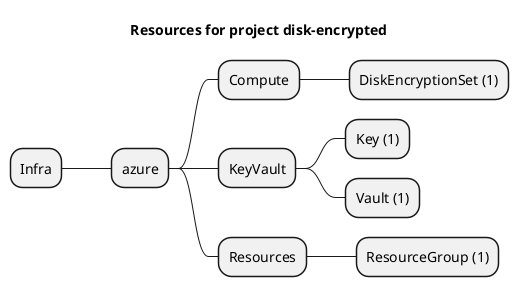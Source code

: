 @startmindmap
title Resources for project disk-encrypted
skinparam monochrome true
+ Infra
++ azure
+++ Compute
++++ DiskEncryptionSet (1)
+++ KeyVault
++++ Key (1)
++++ Vault (1)
+++ Resources
++++ ResourceGroup (1)
@endmindmap